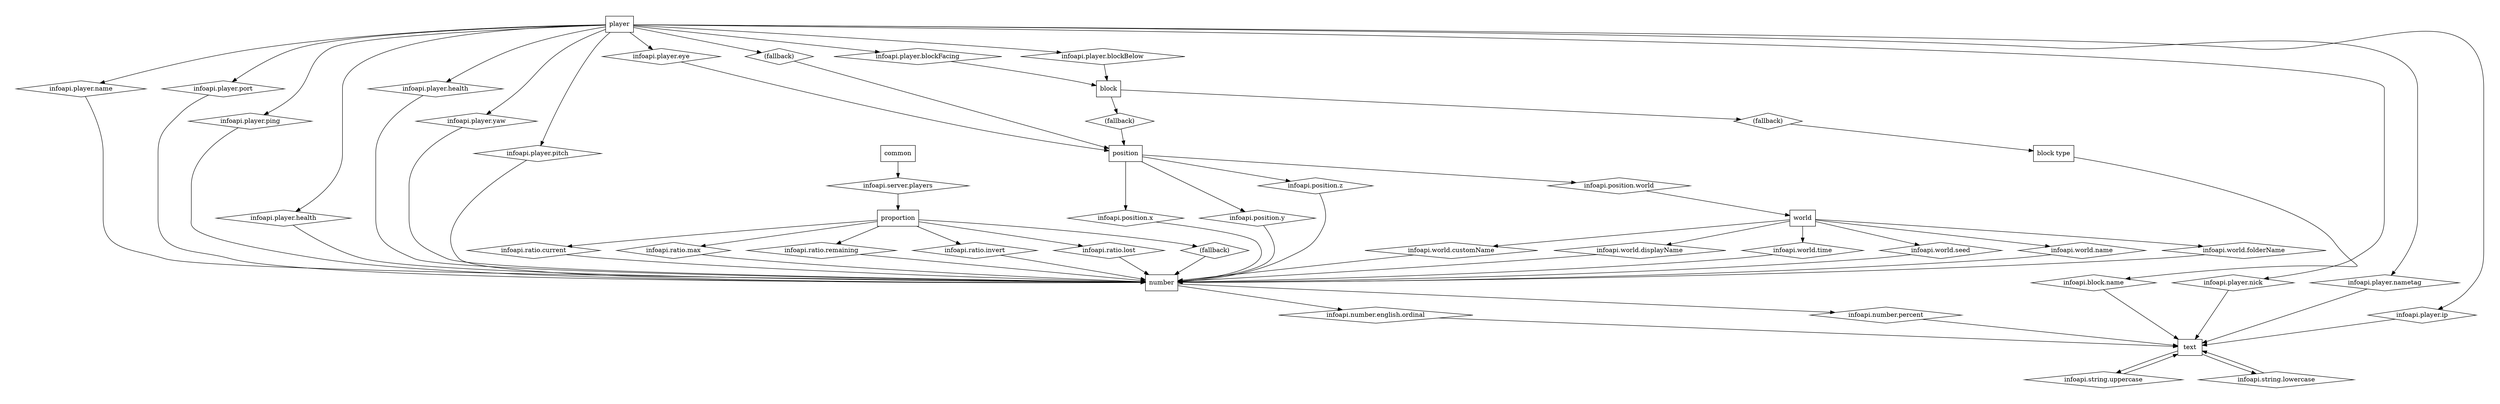 digraph InfoAPI_Defaults {
	graph [pad=0.5, nodesep=0.5];
	SOFe_InfoAPI_StringInfo [label = "text", shape = "box"]
	SOFe_InfoAPI_NumberInfo [label = "number", shape = "box"]
	SOFe_InfoAPI_RatioInfo [label = "proportion", shape = "box"]
	SOFe_InfoAPI_PositionInfo [label = "position", shape = "box"]
	SOFe_InfoAPI_WorldInfo [label = "world", shape = "box"]
	SOFe_InfoAPI_BlockTypeInfo [label = "block type", shape = "box"]
	SOFe_InfoAPI_BlockInfo [label = "block", shape = "box"]
	SOFe_InfoAPI_CommonInfo [label = "common", shape = "box"]
	SOFe_InfoAPI_PlayerInfo [label = "player", shape = "box"]
	_anon_edge_0 [label = "infoapi.string.uppercase", shape = "diamond"]
	SOFe_InfoAPI_StringInfo -> _anon_edge_0
	_anon_edge_0 -> SOFe_InfoAPI_StringInfo
	_anon_edge_1 [label = "infoapi.string.lowercase", shape = "diamond"]
	SOFe_InfoAPI_StringInfo -> _anon_edge_1
	_anon_edge_1 -> SOFe_InfoAPI_StringInfo
	_anon_edge_2 [label = "infoapi.number.english.ordinal", shape = "diamond"]
	SOFe_InfoAPI_NumberInfo -> _anon_edge_2
	_anon_edge_2 -> SOFe_InfoAPI_StringInfo
	_anon_edge_3 [label = "infoapi.number.percent", shape = "diamond"]
	SOFe_InfoAPI_NumberInfo -> _anon_edge_3
	_anon_edge_3 -> SOFe_InfoAPI_StringInfo
	_anon_edge_4 [label = "infoapi.ratio.current", shape = "diamond"]
	SOFe_InfoAPI_RatioInfo -> _anon_edge_4
	_anon_edge_4 -> SOFe_InfoAPI_NumberInfo
	_anon_edge_5 [label = "infoapi.ratio.max", shape = "diamond"]
	SOFe_InfoAPI_RatioInfo -> _anon_edge_5
	_anon_edge_5 -> SOFe_InfoAPI_NumberInfo
	_anon_edge_6 [label = "infoapi.ratio.remaining", shape = "diamond"]
	SOFe_InfoAPI_RatioInfo -> _anon_edge_6
	_anon_edge_6 -> SOFe_InfoAPI_NumberInfo
	_anon_edge_7 [label = "infoapi.ratio.invert", shape = "diamond"]
	SOFe_InfoAPI_RatioInfo -> _anon_edge_7
	_anon_edge_7 -> SOFe_InfoAPI_NumberInfo
	_anon_edge_8 [label = "infoapi.ratio.lost", shape = "diamond"]
	SOFe_InfoAPI_RatioInfo -> _anon_edge_8
	_anon_edge_8 -> SOFe_InfoAPI_NumberInfo
	_anon_edge_9 [label = "(fallback)", shape = "diamond"]
	SOFe_InfoAPI_RatioInfo -> _anon_edge_9
	_anon_edge_9 -> SOFe_InfoAPI_NumberInfo
	_anon_edge_10 [label = "infoapi.position.x", shape = "diamond"]
	SOFe_InfoAPI_PositionInfo -> _anon_edge_10
	_anon_edge_10 -> SOFe_InfoAPI_NumberInfo
	_anon_edge_11 [label = "infoapi.position.y", shape = "diamond"]
	SOFe_InfoAPI_PositionInfo -> _anon_edge_11
	_anon_edge_11 -> SOFe_InfoAPI_NumberInfo
	_anon_edge_12 [label = "infoapi.position.z", shape = "diamond"]
	SOFe_InfoAPI_PositionInfo -> _anon_edge_12
	_anon_edge_12 -> SOFe_InfoAPI_NumberInfo
	_anon_edge_13 [label = "infoapi.position.world", shape = "diamond"]
	SOFe_InfoAPI_PositionInfo -> _anon_edge_13
	_anon_edge_13 -> SOFe_InfoAPI_WorldInfo
	_anon_edge_14 [label = "infoapi.world.name", shape = "diamond"]
	SOFe_InfoAPI_WorldInfo -> _anon_edge_14
	_anon_edge_14 -> SOFe_InfoAPI_NumberInfo
	_anon_edge_15 [label = "infoapi.world.folderName", shape = "diamond"]
	SOFe_InfoAPI_WorldInfo -> _anon_edge_15
	_anon_edge_15 -> SOFe_InfoAPI_NumberInfo
	_anon_edge_16 [label = "infoapi.world.customName", shape = "diamond"]
	SOFe_InfoAPI_WorldInfo -> _anon_edge_16
	_anon_edge_16 -> SOFe_InfoAPI_NumberInfo
	_anon_edge_17 [label = "infoapi.world.displayName", shape = "diamond"]
	SOFe_InfoAPI_WorldInfo -> _anon_edge_17
	_anon_edge_17 -> SOFe_InfoAPI_NumberInfo
	_anon_edge_18 [label = "infoapi.world.time", shape = "diamond"]
	SOFe_InfoAPI_WorldInfo -> _anon_edge_18
	_anon_edge_18 -> SOFe_InfoAPI_NumberInfo
	_anon_edge_19 [label = "infoapi.world.seed", shape = "diamond"]
	SOFe_InfoAPI_WorldInfo -> _anon_edge_19
	_anon_edge_19 -> SOFe_InfoAPI_NumberInfo
	_anon_edge_20 [label = "infoapi.block.name", shape = "diamond"]
	SOFe_InfoAPI_BlockTypeInfo -> _anon_edge_20
	_anon_edge_20 -> SOFe_InfoAPI_StringInfo
	_anon_edge_21 [label = "(fallback)", shape = "diamond"]
	SOFe_InfoAPI_BlockInfo -> _anon_edge_21
	_anon_edge_21 -> SOFe_InfoAPI_PositionInfo
	_anon_edge_22 [label = "(fallback)", shape = "diamond"]
	SOFe_InfoAPI_BlockInfo -> _anon_edge_22
	_anon_edge_22 -> SOFe_InfoAPI_BlockTypeInfo
	_anon_edge_23 [label = "infoapi.server.players", shape = "diamond"]
	SOFe_InfoAPI_CommonInfo -> _anon_edge_23
	_anon_edge_23 -> SOFe_InfoAPI_RatioInfo
	_anon_edge_24 [label = "infoapi.player.name", shape = "diamond"]
	SOFe_InfoAPI_PlayerInfo -> _anon_edge_24
	_anon_edge_24 -> SOFe_InfoAPI_NumberInfo
	_anon_edge_25 [label = "infoapi.player.port", shape = "diamond"]
	SOFe_InfoAPI_PlayerInfo -> _anon_edge_25
	_anon_edge_25 -> SOFe_InfoAPI_NumberInfo
	_anon_edge_26 [label = "infoapi.player.ping", shape = "diamond"]
	SOFe_InfoAPI_PlayerInfo -> _anon_edge_26
	_anon_edge_26 -> SOFe_InfoAPI_NumberInfo
	_anon_edge_27 [label = "infoapi.player.health", shape = "diamond"]
	SOFe_InfoAPI_PlayerInfo -> _anon_edge_27
	_anon_edge_27 -> SOFe_InfoAPI_NumberInfo
	_anon_edge_28 [label = "infoapi.player.health", shape = "diamond"]
	SOFe_InfoAPI_PlayerInfo -> _anon_edge_28
	_anon_edge_28 -> SOFe_InfoAPI_NumberInfo
	_anon_edge_29 [label = "infoapi.player.yaw", shape = "diamond"]
	SOFe_InfoAPI_PlayerInfo -> _anon_edge_29
	_anon_edge_29 -> SOFe_InfoAPI_NumberInfo
	_anon_edge_30 [label = "infoapi.player.pitch", shape = "diamond"]
	SOFe_InfoAPI_PlayerInfo -> _anon_edge_30
	_anon_edge_30 -> SOFe_InfoAPI_NumberInfo
	_anon_edge_31 [label = "infoapi.player.nick", shape = "diamond"]
	SOFe_InfoAPI_PlayerInfo -> _anon_edge_31
	_anon_edge_31 -> SOFe_InfoAPI_StringInfo
	_anon_edge_32 [label = "infoapi.player.nametag", shape = "diamond"]
	SOFe_InfoAPI_PlayerInfo -> _anon_edge_32
	_anon_edge_32 -> SOFe_InfoAPI_StringInfo
	_anon_edge_33 [label = "infoapi.player.ip", shape = "diamond"]
	SOFe_InfoAPI_PlayerInfo -> _anon_edge_33
	_anon_edge_33 -> SOFe_InfoAPI_StringInfo
	_anon_edge_34 [label = "infoapi.player.eye", shape = "diamond"]
	SOFe_InfoAPI_PlayerInfo -> _anon_edge_34
	_anon_edge_34 -> SOFe_InfoAPI_PositionInfo
	_anon_edge_35 [label = "(fallback)", shape = "diamond"]
	SOFe_InfoAPI_PlayerInfo -> _anon_edge_35
	_anon_edge_35 -> SOFe_InfoAPI_PositionInfo
	_anon_edge_36 [label = "infoapi.player.blockBelow", shape = "diamond"]
	SOFe_InfoAPI_PlayerInfo -> _anon_edge_36
	_anon_edge_36 -> SOFe_InfoAPI_BlockInfo
	_anon_edge_37 [label = "infoapi.player.blockFacing", shape = "diamond"]
	SOFe_InfoAPI_PlayerInfo -> _anon_edge_37
	_anon_edge_37 -> SOFe_InfoAPI_BlockInfo
}
